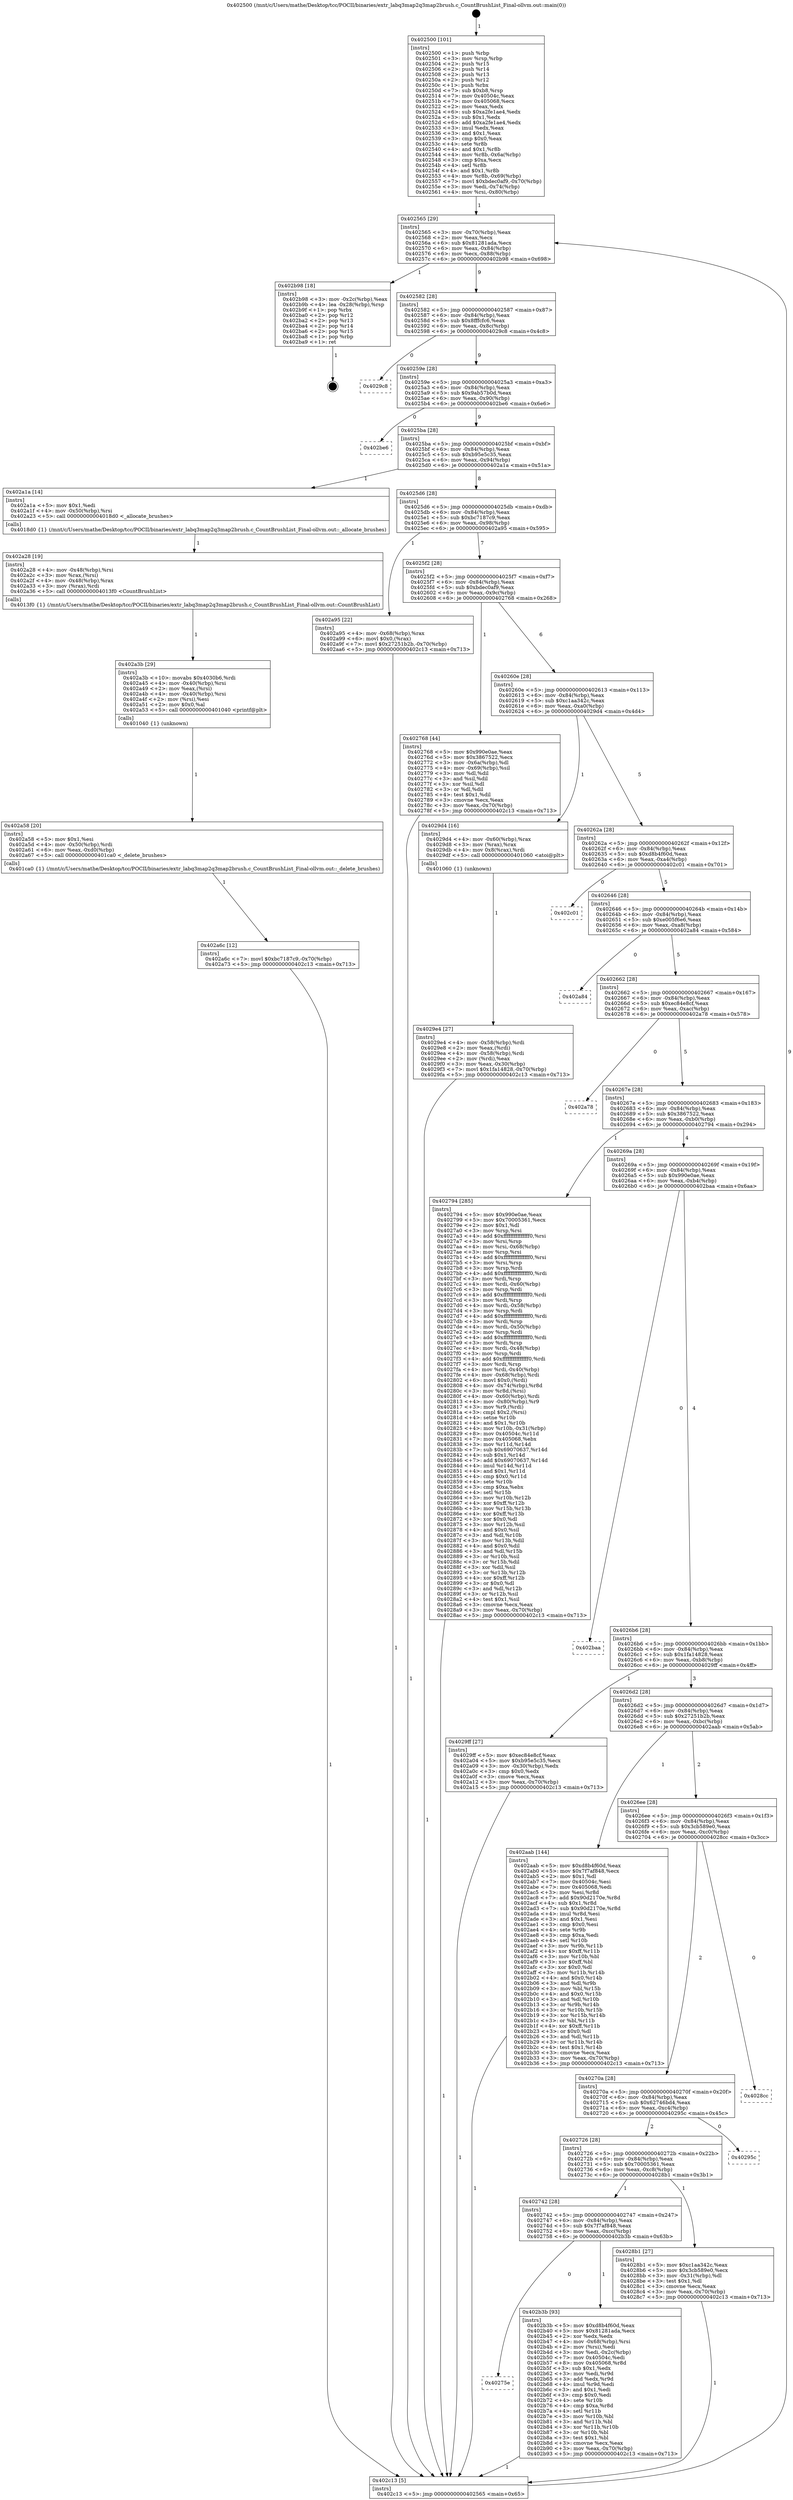digraph "0x402500" {
  label = "0x402500 (/mnt/c/Users/mathe/Desktop/tcc/POCII/binaries/extr_labq3map2q3map2brush.c_CountBrushList_Final-ollvm.out::main(0))"
  labelloc = "t"
  node[shape=record]

  Entry [label="",width=0.3,height=0.3,shape=circle,fillcolor=black,style=filled]
  "0x402565" [label="{
     0x402565 [29]\l
     | [instrs]\l
     &nbsp;&nbsp;0x402565 \<+3\>: mov -0x70(%rbp),%eax\l
     &nbsp;&nbsp;0x402568 \<+2\>: mov %eax,%ecx\l
     &nbsp;&nbsp;0x40256a \<+6\>: sub $0x81281ada,%ecx\l
     &nbsp;&nbsp;0x402570 \<+6\>: mov %eax,-0x84(%rbp)\l
     &nbsp;&nbsp;0x402576 \<+6\>: mov %ecx,-0x88(%rbp)\l
     &nbsp;&nbsp;0x40257c \<+6\>: je 0000000000402b98 \<main+0x698\>\l
  }"]
  "0x402b98" [label="{
     0x402b98 [18]\l
     | [instrs]\l
     &nbsp;&nbsp;0x402b98 \<+3\>: mov -0x2c(%rbp),%eax\l
     &nbsp;&nbsp;0x402b9b \<+4\>: lea -0x28(%rbp),%rsp\l
     &nbsp;&nbsp;0x402b9f \<+1\>: pop %rbx\l
     &nbsp;&nbsp;0x402ba0 \<+2\>: pop %r12\l
     &nbsp;&nbsp;0x402ba2 \<+2\>: pop %r13\l
     &nbsp;&nbsp;0x402ba4 \<+2\>: pop %r14\l
     &nbsp;&nbsp;0x402ba6 \<+2\>: pop %r15\l
     &nbsp;&nbsp;0x402ba8 \<+1\>: pop %rbp\l
     &nbsp;&nbsp;0x402ba9 \<+1\>: ret\l
  }"]
  "0x402582" [label="{
     0x402582 [28]\l
     | [instrs]\l
     &nbsp;&nbsp;0x402582 \<+5\>: jmp 0000000000402587 \<main+0x87\>\l
     &nbsp;&nbsp;0x402587 \<+6\>: mov -0x84(%rbp),%eax\l
     &nbsp;&nbsp;0x40258d \<+5\>: sub $0x8fffcfc6,%eax\l
     &nbsp;&nbsp;0x402592 \<+6\>: mov %eax,-0x8c(%rbp)\l
     &nbsp;&nbsp;0x402598 \<+6\>: je 00000000004029c8 \<main+0x4c8\>\l
  }"]
  Exit [label="",width=0.3,height=0.3,shape=circle,fillcolor=black,style=filled,peripheries=2]
  "0x4029c8" [label="{
     0x4029c8\l
  }", style=dashed]
  "0x40259e" [label="{
     0x40259e [28]\l
     | [instrs]\l
     &nbsp;&nbsp;0x40259e \<+5\>: jmp 00000000004025a3 \<main+0xa3\>\l
     &nbsp;&nbsp;0x4025a3 \<+6\>: mov -0x84(%rbp),%eax\l
     &nbsp;&nbsp;0x4025a9 \<+5\>: sub $0x9ab57b0d,%eax\l
     &nbsp;&nbsp;0x4025ae \<+6\>: mov %eax,-0x90(%rbp)\l
     &nbsp;&nbsp;0x4025b4 \<+6\>: je 0000000000402be6 \<main+0x6e6\>\l
  }"]
  "0x40275e" [label="{
     0x40275e\l
  }", style=dashed]
  "0x402be6" [label="{
     0x402be6\l
  }", style=dashed]
  "0x4025ba" [label="{
     0x4025ba [28]\l
     | [instrs]\l
     &nbsp;&nbsp;0x4025ba \<+5\>: jmp 00000000004025bf \<main+0xbf\>\l
     &nbsp;&nbsp;0x4025bf \<+6\>: mov -0x84(%rbp),%eax\l
     &nbsp;&nbsp;0x4025c5 \<+5\>: sub $0xb95e5c35,%eax\l
     &nbsp;&nbsp;0x4025ca \<+6\>: mov %eax,-0x94(%rbp)\l
     &nbsp;&nbsp;0x4025d0 \<+6\>: je 0000000000402a1a \<main+0x51a\>\l
  }"]
  "0x402b3b" [label="{
     0x402b3b [93]\l
     | [instrs]\l
     &nbsp;&nbsp;0x402b3b \<+5\>: mov $0xd8b4f60d,%eax\l
     &nbsp;&nbsp;0x402b40 \<+5\>: mov $0x81281ada,%ecx\l
     &nbsp;&nbsp;0x402b45 \<+2\>: xor %edx,%edx\l
     &nbsp;&nbsp;0x402b47 \<+4\>: mov -0x68(%rbp),%rsi\l
     &nbsp;&nbsp;0x402b4b \<+2\>: mov (%rsi),%edi\l
     &nbsp;&nbsp;0x402b4d \<+3\>: mov %edi,-0x2c(%rbp)\l
     &nbsp;&nbsp;0x402b50 \<+7\>: mov 0x40504c,%edi\l
     &nbsp;&nbsp;0x402b57 \<+8\>: mov 0x405068,%r8d\l
     &nbsp;&nbsp;0x402b5f \<+3\>: sub $0x1,%edx\l
     &nbsp;&nbsp;0x402b62 \<+3\>: mov %edi,%r9d\l
     &nbsp;&nbsp;0x402b65 \<+3\>: add %edx,%r9d\l
     &nbsp;&nbsp;0x402b68 \<+4\>: imul %r9d,%edi\l
     &nbsp;&nbsp;0x402b6c \<+3\>: and $0x1,%edi\l
     &nbsp;&nbsp;0x402b6f \<+3\>: cmp $0x0,%edi\l
     &nbsp;&nbsp;0x402b72 \<+4\>: sete %r10b\l
     &nbsp;&nbsp;0x402b76 \<+4\>: cmp $0xa,%r8d\l
     &nbsp;&nbsp;0x402b7a \<+4\>: setl %r11b\l
     &nbsp;&nbsp;0x402b7e \<+3\>: mov %r10b,%bl\l
     &nbsp;&nbsp;0x402b81 \<+3\>: and %r11b,%bl\l
     &nbsp;&nbsp;0x402b84 \<+3\>: xor %r11b,%r10b\l
     &nbsp;&nbsp;0x402b87 \<+3\>: or %r10b,%bl\l
     &nbsp;&nbsp;0x402b8a \<+3\>: test $0x1,%bl\l
     &nbsp;&nbsp;0x402b8d \<+3\>: cmovne %ecx,%eax\l
     &nbsp;&nbsp;0x402b90 \<+3\>: mov %eax,-0x70(%rbp)\l
     &nbsp;&nbsp;0x402b93 \<+5\>: jmp 0000000000402c13 \<main+0x713\>\l
  }"]
  "0x402a1a" [label="{
     0x402a1a [14]\l
     | [instrs]\l
     &nbsp;&nbsp;0x402a1a \<+5\>: mov $0x1,%edi\l
     &nbsp;&nbsp;0x402a1f \<+4\>: mov -0x50(%rbp),%rsi\l
     &nbsp;&nbsp;0x402a23 \<+5\>: call 00000000004018d0 \<_allocate_brushes\>\l
     | [calls]\l
     &nbsp;&nbsp;0x4018d0 \{1\} (/mnt/c/Users/mathe/Desktop/tcc/POCII/binaries/extr_labq3map2q3map2brush.c_CountBrushList_Final-ollvm.out::_allocate_brushes)\l
  }"]
  "0x4025d6" [label="{
     0x4025d6 [28]\l
     | [instrs]\l
     &nbsp;&nbsp;0x4025d6 \<+5\>: jmp 00000000004025db \<main+0xdb\>\l
     &nbsp;&nbsp;0x4025db \<+6\>: mov -0x84(%rbp),%eax\l
     &nbsp;&nbsp;0x4025e1 \<+5\>: sub $0xbc7187c9,%eax\l
     &nbsp;&nbsp;0x4025e6 \<+6\>: mov %eax,-0x98(%rbp)\l
     &nbsp;&nbsp;0x4025ec \<+6\>: je 0000000000402a95 \<main+0x595\>\l
  }"]
  "0x402a6c" [label="{
     0x402a6c [12]\l
     | [instrs]\l
     &nbsp;&nbsp;0x402a6c \<+7\>: movl $0xbc7187c9,-0x70(%rbp)\l
     &nbsp;&nbsp;0x402a73 \<+5\>: jmp 0000000000402c13 \<main+0x713\>\l
  }"]
  "0x402a95" [label="{
     0x402a95 [22]\l
     | [instrs]\l
     &nbsp;&nbsp;0x402a95 \<+4\>: mov -0x68(%rbp),%rax\l
     &nbsp;&nbsp;0x402a99 \<+6\>: movl $0x0,(%rax)\l
     &nbsp;&nbsp;0x402a9f \<+7\>: movl $0x27251b2b,-0x70(%rbp)\l
     &nbsp;&nbsp;0x402aa6 \<+5\>: jmp 0000000000402c13 \<main+0x713\>\l
  }"]
  "0x4025f2" [label="{
     0x4025f2 [28]\l
     | [instrs]\l
     &nbsp;&nbsp;0x4025f2 \<+5\>: jmp 00000000004025f7 \<main+0xf7\>\l
     &nbsp;&nbsp;0x4025f7 \<+6\>: mov -0x84(%rbp),%eax\l
     &nbsp;&nbsp;0x4025fd \<+5\>: sub $0xbdec0af9,%eax\l
     &nbsp;&nbsp;0x402602 \<+6\>: mov %eax,-0x9c(%rbp)\l
     &nbsp;&nbsp;0x402608 \<+6\>: je 0000000000402768 \<main+0x268\>\l
  }"]
  "0x402a58" [label="{
     0x402a58 [20]\l
     | [instrs]\l
     &nbsp;&nbsp;0x402a58 \<+5\>: mov $0x1,%esi\l
     &nbsp;&nbsp;0x402a5d \<+4\>: mov -0x50(%rbp),%rdi\l
     &nbsp;&nbsp;0x402a61 \<+6\>: mov %eax,-0xd0(%rbp)\l
     &nbsp;&nbsp;0x402a67 \<+5\>: call 0000000000401ca0 \<_delete_brushes\>\l
     | [calls]\l
     &nbsp;&nbsp;0x401ca0 \{1\} (/mnt/c/Users/mathe/Desktop/tcc/POCII/binaries/extr_labq3map2q3map2brush.c_CountBrushList_Final-ollvm.out::_delete_brushes)\l
  }"]
  "0x402768" [label="{
     0x402768 [44]\l
     | [instrs]\l
     &nbsp;&nbsp;0x402768 \<+5\>: mov $0x990e0ae,%eax\l
     &nbsp;&nbsp;0x40276d \<+5\>: mov $0x3867522,%ecx\l
     &nbsp;&nbsp;0x402772 \<+3\>: mov -0x6a(%rbp),%dl\l
     &nbsp;&nbsp;0x402775 \<+4\>: mov -0x69(%rbp),%sil\l
     &nbsp;&nbsp;0x402779 \<+3\>: mov %dl,%dil\l
     &nbsp;&nbsp;0x40277c \<+3\>: and %sil,%dil\l
     &nbsp;&nbsp;0x40277f \<+3\>: xor %sil,%dl\l
     &nbsp;&nbsp;0x402782 \<+3\>: or %dl,%dil\l
     &nbsp;&nbsp;0x402785 \<+4\>: test $0x1,%dil\l
     &nbsp;&nbsp;0x402789 \<+3\>: cmovne %ecx,%eax\l
     &nbsp;&nbsp;0x40278c \<+3\>: mov %eax,-0x70(%rbp)\l
     &nbsp;&nbsp;0x40278f \<+5\>: jmp 0000000000402c13 \<main+0x713\>\l
  }"]
  "0x40260e" [label="{
     0x40260e [28]\l
     | [instrs]\l
     &nbsp;&nbsp;0x40260e \<+5\>: jmp 0000000000402613 \<main+0x113\>\l
     &nbsp;&nbsp;0x402613 \<+6\>: mov -0x84(%rbp),%eax\l
     &nbsp;&nbsp;0x402619 \<+5\>: sub $0xc1aa342c,%eax\l
     &nbsp;&nbsp;0x40261e \<+6\>: mov %eax,-0xa0(%rbp)\l
     &nbsp;&nbsp;0x402624 \<+6\>: je 00000000004029d4 \<main+0x4d4\>\l
  }"]
  "0x402c13" [label="{
     0x402c13 [5]\l
     | [instrs]\l
     &nbsp;&nbsp;0x402c13 \<+5\>: jmp 0000000000402565 \<main+0x65\>\l
  }"]
  "0x402500" [label="{
     0x402500 [101]\l
     | [instrs]\l
     &nbsp;&nbsp;0x402500 \<+1\>: push %rbp\l
     &nbsp;&nbsp;0x402501 \<+3\>: mov %rsp,%rbp\l
     &nbsp;&nbsp;0x402504 \<+2\>: push %r15\l
     &nbsp;&nbsp;0x402506 \<+2\>: push %r14\l
     &nbsp;&nbsp;0x402508 \<+2\>: push %r13\l
     &nbsp;&nbsp;0x40250a \<+2\>: push %r12\l
     &nbsp;&nbsp;0x40250c \<+1\>: push %rbx\l
     &nbsp;&nbsp;0x40250d \<+7\>: sub $0xb8,%rsp\l
     &nbsp;&nbsp;0x402514 \<+7\>: mov 0x40504c,%eax\l
     &nbsp;&nbsp;0x40251b \<+7\>: mov 0x405068,%ecx\l
     &nbsp;&nbsp;0x402522 \<+2\>: mov %eax,%edx\l
     &nbsp;&nbsp;0x402524 \<+6\>: sub $0xa2fe1ae4,%edx\l
     &nbsp;&nbsp;0x40252a \<+3\>: sub $0x1,%edx\l
     &nbsp;&nbsp;0x40252d \<+6\>: add $0xa2fe1ae4,%edx\l
     &nbsp;&nbsp;0x402533 \<+3\>: imul %edx,%eax\l
     &nbsp;&nbsp;0x402536 \<+3\>: and $0x1,%eax\l
     &nbsp;&nbsp;0x402539 \<+3\>: cmp $0x0,%eax\l
     &nbsp;&nbsp;0x40253c \<+4\>: sete %r8b\l
     &nbsp;&nbsp;0x402540 \<+4\>: and $0x1,%r8b\l
     &nbsp;&nbsp;0x402544 \<+4\>: mov %r8b,-0x6a(%rbp)\l
     &nbsp;&nbsp;0x402548 \<+3\>: cmp $0xa,%ecx\l
     &nbsp;&nbsp;0x40254b \<+4\>: setl %r8b\l
     &nbsp;&nbsp;0x40254f \<+4\>: and $0x1,%r8b\l
     &nbsp;&nbsp;0x402553 \<+4\>: mov %r8b,-0x69(%rbp)\l
     &nbsp;&nbsp;0x402557 \<+7\>: movl $0xbdec0af9,-0x70(%rbp)\l
     &nbsp;&nbsp;0x40255e \<+3\>: mov %edi,-0x74(%rbp)\l
     &nbsp;&nbsp;0x402561 \<+4\>: mov %rsi,-0x80(%rbp)\l
  }"]
  "0x402a3b" [label="{
     0x402a3b [29]\l
     | [instrs]\l
     &nbsp;&nbsp;0x402a3b \<+10\>: movabs $0x4030b6,%rdi\l
     &nbsp;&nbsp;0x402a45 \<+4\>: mov -0x40(%rbp),%rsi\l
     &nbsp;&nbsp;0x402a49 \<+2\>: mov %eax,(%rsi)\l
     &nbsp;&nbsp;0x402a4b \<+4\>: mov -0x40(%rbp),%rsi\l
     &nbsp;&nbsp;0x402a4f \<+2\>: mov (%rsi),%esi\l
     &nbsp;&nbsp;0x402a51 \<+2\>: mov $0x0,%al\l
     &nbsp;&nbsp;0x402a53 \<+5\>: call 0000000000401040 \<printf@plt\>\l
     | [calls]\l
     &nbsp;&nbsp;0x401040 \{1\} (unknown)\l
  }"]
  "0x4029d4" [label="{
     0x4029d4 [16]\l
     | [instrs]\l
     &nbsp;&nbsp;0x4029d4 \<+4\>: mov -0x60(%rbp),%rax\l
     &nbsp;&nbsp;0x4029d8 \<+3\>: mov (%rax),%rax\l
     &nbsp;&nbsp;0x4029db \<+4\>: mov 0x8(%rax),%rdi\l
     &nbsp;&nbsp;0x4029df \<+5\>: call 0000000000401060 \<atoi@plt\>\l
     | [calls]\l
     &nbsp;&nbsp;0x401060 \{1\} (unknown)\l
  }"]
  "0x40262a" [label="{
     0x40262a [28]\l
     | [instrs]\l
     &nbsp;&nbsp;0x40262a \<+5\>: jmp 000000000040262f \<main+0x12f\>\l
     &nbsp;&nbsp;0x40262f \<+6\>: mov -0x84(%rbp),%eax\l
     &nbsp;&nbsp;0x402635 \<+5\>: sub $0xd8b4f60d,%eax\l
     &nbsp;&nbsp;0x40263a \<+6\>: mov %eax,-0xa4(%rbp)\l
     &nbsp;&nbsp;0x402640 \<+6\>: je 0000000000402c01 \<main+0x701\>\l
  }"]
  "0x402a28" [label="{
     0x402a28 [19]\l
     | [instrs]\l
     &nbsp;&nbsp;0x402a28 \<+4\>: mov -0x48(%rbp),%rsi\l
     &nbsp;&nbsp;0x402a2c \<+3\>: mov %rax,(%rsi)\l
     &nbsp;&nbsp;0x402a2f \<+4\>: mov -0x48(%rbp),%rax\l
     &nbsp;&nbsp;0x402a33 \<+3\>: mov (%rax),%rdi\l
     &nbsp;&nbsp;0x402a36 \<+5\>: call 00000000004013f0 \<CountBrushList\>\l
     | [calls]\l
     &nbsp;&nbsp;0x4013f0 \{1\} (/mnt/c/Users/mathe/Desktop/tcc/POCII/binaries/extr_labq3map2q3map2brush.c_CountBrushList_Final-ollvm.out::CountBrushList)\l
  }"]
  "0x402c01" [label="{
     0x402c01\l
  }", style=dashed]
  "0x402646" [label="{
     0x402646 [28]\l
     | [instrs]\l
     &nbsp;&nbsp;0x402646 \<+5\>: jmp 000000000040264b \<main+0x14b\>\l
     &nbsp;&nbsp;0x40264b \<+6\>: mov -0x84(%rbp),%eax\l
     &nbsp;&nbsp;0x402651 \<+5\>: sub $0xe005f6e6,%eax\l
     &nbsp;&nbsp;0x402656 \<+6\>: mov %eax,-0xa8(%rbp)\l
     &nbsp;&nbsp;0x40265c \<+6\>: je 0000000000402a84 \<main+0x584\>\l
  }"]
  "0x4029e4" [label="{
     0x4029e4 [27]\l
     | [instrs]\l
     &nbsp;&nbsp;0x4029e4 \<+4\>: mov -0x58(%rbp),%rdi\l
     &nbsp;&nbsp;0x4029e8 \<+2\>: mov %eax,(%rdi)\l
     &nbsp;&nbsp;0x4029ea \<+4\>: mov -0x58(%rbp),%rdi\l
     &nbsp;&nbsp;0x4029ee \<+2\>: mov (%rdi),%eax\l
     &nbsp;&nbsp;0x4029f0 \<+3\>: mov %eax,-0x30(%rbp)\l
     &nbsp;&nbsp;0x4029f3 \<+7\>: movl $0x1fa14828,-0x70(%rbp)\l
     &nbsp;&nbsp;0x4029fa \<+5\>: jmp 0000000000402c13 \<main+0x713\>\l
  }"]
  "0x402a84" [label="{
     0x402a84\l
  }", style=dashed]
  "0x402662" [label="{
     0x402662 [28]\l
     | [instrs]\l
     &nbsp;&nbsp;0x402662 \<+5\>: jmp 0000000000402667 \<main+0x167\>\l
     &nbsp;&nbsp;0x402667 \<+6\>: mov -0x84(%rbp),%eax\l
     &nbsp;&nbsp;0x40266d \<+5\>: sub $0xec84e8cf,%eax\l
     &nbsp;&nbsp;0x402672 \<+6\>: mov %eax,-0xac(%rbp)\l
     &nbsp;&nbsp;0x402678 \<+6\>: je 0000000000402a78 \<main+0x578\>\l
  }"]
  "0x402742" [label="{
     0x402742 [28]\l
     | [instrs]\l
     &nbsp;&nbsp;0x402742 \<+5\>: jmp 0000000000402747 \<main+0x247\>\l
     &nbsp;&nbsp;0x402747 \<+6\>: mov -0x84(%rbp),%eax\l
     &nbsp;&nbsp;0x40274d \<+5\>: sub $0x7f7af848,%eax\l
     &nbsp;&nbsp;0x402752 \<+6\>: mov %eax,-0xcc(%rbp)\l
     &nbsp;&nbsp;0x402758 \<+6\>: je 0000000000402b3b \<main+0x63b\>\l
  }"]
  "0x402a78" [label="{
     0x402a78\l
  }", style=dashed]
  "0x40267e" [label="{
     0x40267e [28]\l
     | [instrs]\l
     &nbsp;&nbsp;0x40267e \<+5\>: jmp 0000000000402683 \<main+0x183\>\l
     &nbsp;&nbsp;0x402683 \<+6\>: mov -0x84(%rbp),%eax\l
     &nbsp;&nbsp;0x402689 \<+5\>: sub $0x3867522,%eax\l
     &nbsp;&nbsp;0x40268e \<+6\>: mov %eax,-0xb0(%rbp)\l
     &nbsp;&nbsp;0x402694 \<+6\>: je 0000000000402794 \<main+0x294\>\l
  }"]
  "0x4028b1" [label="{
     0x4028b1 [27]\l
     | [instrs]\l
     &nbsp;&nbsp;0x4028b1 \<+5\>: mov $0xc1aa342c,%eax\l
     &nbsp;&nbsp;0x4028b6 \<+5\>: mov $0x3cb589e0,%ecx\l
     &nbsp;&nbsp;0x4028bb \<+3\>: mov -0x31(%rbp),%dl\l
     &nbsp;&nbsp;0x4028be \<+3\>: test $0x1,%dl\l
     &nbsp;&nbsp;0x4028c1 \<+3\>: cmovne %ecx,%eax\l
     &nbsp;&nbsp;0x4028c4 \<+3\>: mov %eax,-0x70(%rbp)\l
     &nbsp;&nbsp;0x4028c7 \<+5\>: jmp 0000000000402c13 \<main+0x713\>\l
  }"]
  "0x402794" [label="{
     0x402794 [285]\l
     | [instrs]\l
     &nbsp;&nbsp;0x402794 \<+5\>: mov $0x990e0ae,%eax\l
     &nbsp;&nbsp;0x402799 \<+5\>: mov $0x70005361,%ecx\l
     &nbsp;&nbsp;0x40279e \<+2\>: mov $0x1,%dl\l
     &nbsp;&nbsp;0x4027a0 \<+3\>: mov %rsp,%rsi\l
     &nbsp;&nbsp;0x4027a3 \<+4\>: add $0xfffffffffffffff0,%rsi\l
     &nbsp;&nbsp;0x4027a7 \<+3\>: mov %rsi,%rsp\l
     &nbsp;&nbsp;0x4027aa \<+4\>: mov %rsi,-0x68(%rbp)\l
     &nbsp;&nbsp;0x4027ae \<+3\>: mov %rsp,%rsi\l
     &nbsp;&nbsp;0x4027b1 \<+4\>: add $0xfffffffffffffff0,%rsi\l
     &nbsp;&nbsp;0x4027b5 \<+3\>: mov %rsi,%rsp\l
     &nbsp;&nbsp;0x4027b8 \<+3\>: mov %rsp,%rdi\l
     &nbsp;&nbsp;0x4027bb \<+4\>: add $0xfffffffffffffff0,%rdi\l
     &nbsp;&nbsp;0x4027bf \<+3\>: mov %rdi,%rsp\l
     &nbsp;&nbsp;0x4027c2 \<+4\>: mov %rdi,-0x60(%rbp)\l
     &nbsp;&nbsp;0x4027c6 \<+3\>: mov %rsp,%rdi\l
     &nbsp;&nbsp;0x4027c9 \<+4\>: add $0xfffffffffffffff0,%rdi\l
     &nbsp;&nbsp;0x4027cd \<+3\>: mov %rdi,%rsp\l
     &nbsp;&nbsp;0x4027d0 \<+4\>: mov %rdi,-0x58(%rbp)\l
     &nbsp;&nbsp;0x4027d4 \<+3\>: mov %rsp,%rdi\l
     &nbsp;&nbsp;0x4027d7 \<+4\>: add $0xfffffffffffffff0,%rdi\l
     &nbsp;&nbsp;0x4027db \<+3\>: mov %rdi,%rsp\l
     &nbsp;&nbsp;0x4027de \<+4\>: mov %rdi,-0x50(%rbp)\l
     &nbsp;&nbsp;0x4027e2 \<+3\>: mov %rsp,%rdi\l
     &nbsp;&nbsp;0x4027e5 \<+4\>: add $0xfffffffffffffff0,%rdi\l
     &nbsp;&nbsp;0x4027e9 \<+3\>: mov %rdi,%rsp\l
     &nbsp;&nbsp;0x4027ec \<+4\>: mov %rdi,-0x48(%rbp)\l
     &nbsp;&nbsp;0x4027f0 \<+3\>: mov %rsp,%rdi\l
     &nbsp;&nbsp;0x4027f3 \<+4\>: add $0xfffffffffffffff0,%rdi\l
     &nbsp;&nbsp;0x4027f7 \<+3\>: mov %rdi,%rsp\l
     &nbsp;&nbsp;0x4027fa \<+4\>: mov %rdi,-0x40(%rbp)\l
     &nbsp;&nbsp;0x4027fe \<+4\>: mov -0x68(%rbp),%rdi\l
     &nbsp;&nbsp;0x402802 \<+6\>: movl $0x0,(%rdi)\l
     &nbsp;&nbsp;0x402808 \<+4\>: mov -0x74(%rbp),%r8d\l
     &nbsp;&nbsp;0x40280c \<+3\>: mov %r8d,(%rsi)\l
     &nbsp;&nbsp;0x40280f \<+4\>: mov -0x60(%rbp),%rdi\l
     &nbsp;&nbsp;0x402813 \<+4\>: mov -0x80(%rbp),%r9\l
     &nbsp;&nbsp;0x402817 \<+3\>: mov %r9,(%rdi)\l
     &nbsp;&nbsp;0x40281a \<+3\>: cmpl $0x2,(%rsi)\l
     &nbsp;&nbsp;0x40281d \<+4\>: setne %r10b\l
     &nbsp;&nbsp;0x402821 \<+4\>: and $0x1,%r10b\l
     &nbsp;&nbsp;0x402825 \<+4\>: mov %r10b,-0x31(%rbp)\l
     &nbsp;&nbsp;0x402829 \<+8\>: mov 0x40504c,%r11d\l
     &nbsp;&nbsp;0x402831 \<+7\>: mov 0x405068,%ebx\l
     &nbsp;&nbsp;0x402838 \<+3\>: mov %r11d,%r14d\l
     &nbsp;&nbsp;0x40283b \<+7\>: sub $0x69070637,%r14d\l
     &nbsp;&nbsp;0x402842 \<+4\>: sub $0x1,%r14d\l
     &nbsp;&nbsp;0x402846 \<+7\>: add $0x69070637,%r14d\l
     &nbsp;&nbsp;0x40284d \<+4\>: imul %r14d,%r11d\l
     &nbsp;&nbsp;0x402851 \<+4\>: and $0x1,%r11d\l
     &nbsp;&nbsp;0x402855 \<+4\>: cmp $0x0,%r11d\l
     &nbsp;&nbsp;0x402859 \<+4\>: sete %r10b\l
     &nbsp;&nbsp;0x40285d \<+3\>: cmp $0xa,%ebx\l
     &nbsp;&nbsp;0x402860 \<+4\>: setl %r15b\l
     &nbsp;&nbsp;0x402864 \<+3\>: mov %r10b,%r12b\l
     &nbsp;&nbsp;0x402867 \<+4\>: xor $0xff,%r12b\l
     &nbsp;&nbsp;0x40286b \<+3\>: mov %r15b,%r13b\l
     &nbsp;&nbsp;0x40286e \<+4\>: xor $0xff,%r13b\l
     &nbsp;&nbsp;0x402872 \<+3\>: xor $0x0,%dl\l
     &nbsp;&nbsp;0x402875 \<+3\>: mov %r12b,%sil\l
     &nbsp;&nbsp;0x402878 \<+4\>: and $0x0,%sil\l
     &nbsp;&nbsp;0x40287c \<+3\>: and %dl,%r10b\l
     &nbsp;&nbsp;0x40287f \<+3\>: mov %r13b,%dil\l
     &nbsp;&nbsp;0x402882 \<+4\>: and $0x0,%dil\l
     &nbsp;&nbsp;0x402886 \<+3\>: and %dl,%r15b\l
     &nbsp;&nbsp;0x402889 \<+3\>: or %r10b,%sil\l
     &nbsp;&nbsp;0x40288c \<+3\>: or %r15b,%dil\l
     &nbsp;&nbsp;0x40288f \<+3\>: xor %dil,%sil\l
     &nbsp;&nbsp;0x402892 \<+3\>: or %r13b,%r12b\l
     &nbsp;&nbsp;0x402895 \<+4\>: xor $0xff,%r12b\l
     &nbsp;&nbsp;0x402899 \<+3\>: or $0x0,%dl\l
     &nbsp;&nbsp;0x40289c \<+3\>: and %dl,%r12b\l
     &nbsp;&nbsp;0x40289f \<+3\>: or %r12b,%sil\l
     &nbsp;&nbsp;0x4028a2 \<+4\>: test $0x1,%sil\l
     &nbsp;&nbsp;0x4028a6 \<+3\>: cmovne %ecx,%eax\l
     &nbsp;&nbsp;0x4028a9 \<+3\>: mov %eax,-0x70(%rbp)\l
     &nbsp;&nbsp;0x4028ac \<+5\>: jmp 0000000000402c13 \<main+0x713\>\l
  }"]
  "0x40269a" [label="{
     0x40269a [28]\l
     | [instrs]\l
     &nbsp;&nbsp;0x40269a \<+5\>: jmp 000000000040269f \<main+0x19f\>\l
     &nbsp;&nbsp;0x40269f \<+6\>: mov -0x84(%rbp),%eax\l
     &nbsp;&nbsp;0x4026a5 \<+5\>: sub $0x990e0ae,%eax\l
     &nbsp;&nbsp;0x4026aa \<+6\>: mov %eax,-0xb4(%rbp)\l
     &nbsp;&nbsp;0x4026b0 \<+6\>: je 0000000000402baa \<main+0x6aa\>\l
  }"]
  "0x402726" [label="{
     0x402726 [28]\l
     | [instrs]\l
     &nbsp;&nbsp;0x402726 \<+5\>: jmp 000000000040272b \<main+0x22b\>\l
     &nbsp;&nbsp;0x40272b \<+6\>: mov -0x84(%rbp),%eax\l
     &nbsp;&nbsp;0x402731 \<+5\>: sub $0x70005361,%eax\l
     &nbsp;&nbsp;0x402736 \<+6\>: mov %eax,-0xc8(%rbp)\l
     &nbsp;&nbsp;0x40273c \<+6\>: je 00000000004028b1 \<main+0x3b1\>\l
  }"]
  "0x40295c" [label="{
     0x40295c\l
  }", style=dashed]
  "0x402baa" [label="{
     0x402baa\l
  }", style=dashed]
  "0x4026b6" [label="{
     0x4026b6 [28]\l
     | [instrs]\l
     &nbsp;&nbsp;0x4026b6 \<+5\>: jmp 00000000004026bb \<main+0x1bb\>\l
     &nbsp;&nbsp;0x4026bb \<+6\>: mov -0x84(%rbp),%eax\l
     &nbsp;&nbsp;0x4026c1 \<+5\>: sub $0x1fa14828,%eax\l
     &nbsp;&nbsp;0x4026c6 \<+6\>: mov %eax,-0xb8(%rbp)\l
     &nbsp;&nbsp;0x4026cc \<+6\>: je 00000000004029ff \<main+0x4ff\>\l
  }"]
  "0x40270a" [label="{
     0x40270a [28]\l
     | [instrs]\l
     &nbsp;&nbsp;0x40270a \<+5\>: jmp 000000000040270f \<main+0x20f\>\l
     &nbsp;&nbsp;0x40270f \<+6\>: mov -0x84(%rbp),%eax\l
     &nbsp;&nbsp;0x402715 \<+5\>: sub $0x62746bd4,%eax\l
     &nbsp;&nbsp;0x40271a \<+6\>: mov %eax,-0xc4(%rbp)\l
     &nbsp;&nbsp;0x402720 \<+6\>: je 000000000040295c \<main+0x45c\>\l
  }"]
  "0x4029ff" [label="{
     0x4029ff [27]\l
     | [instrs]\l
     &nbsp;&nbsp;0x4029ff \<+5\>: mov $0xec84e8cf,%eax\l
     &nbsp;&nbsp;0x402a04 \<+5\>: mov $0xb95e5c35,%ecx\l
     &nbsp;&nbsp;0x402a09 \<+3\>: mov -0x30(%rbp),%edx\l
     &nbsp;&nbsp;0x402a0c \<+3\>: cmp $0x0,%edx\l
     &nbsp;&nbsp;0x402a0f \<+3\>: cmove %ecx,%eax\l
     &nbsp;&nbsp;0x402a12 \<+3\>: mov %eax,-0x70(%rbp)\l
     &nbsp;&nbsp;0x402a15 \<+5\>: jmp 0000000000402c13 \<main+0x713\>\l
  }"]
  "0x4026d2" [label="{
     0x4026d2 [28]\l
     | [instrs]\l
     &nbsp;&nbsp;0x4026d2 \<+5\>: jmp 00000000004026d7 \<main+0x1d7\>\l
     &nbsp;&nbsp;0x4026d7 \<+6\>: mov -0x84(%rbp),%eax\l
     &nbsp;&nbsp;0x4026dd \<+5\>: sub $0x27251b2b,%eax\l
     &nbsp;&nbsp;0x4026e2 \<+6\>: mov %eax,-0xbc(%rbp)\l
     &nbsp;&nbsp;0x4026e8 \<+6\>: je 0000000000402aab \<main+0x5ab\>\l
  }"]
  "0x4028cc" [label="{
     0x4028cc\l
  }", style=dashed]
  "0x402aab" [label="{
     0x402aab [144]\l
     | [instrs]\l
     &nbsp;&nbsp;0x402aab \<+5\>: mov $0xd8b4f60d,%eax\l
     &nbsp;&nbsp;0x402ab0 \<+5\>: mov $0x7f7af848,%ecx\l
     &nbsp;&nbsp;0x402ab5 \<+2\>: mov $0x1,%dl\l
     &nbsp;&nbsp;0x402ab7 \<+7\>: mov 0x40504c,%esi\l
     &nbsp;&nbsp;0x402abe \<+7\>: mov 0x405068,%edi\l
     &nbsp;&nbsp;0x402ac5 \<+3\>: mov %esi,%r8d\l
     &nbsp;&nbsp;0x402ac8 \<+7\>: add $0x90d2170e,%r8d\l
     &nbsp;&nbsp;0x402acf \<+4\>: sub $0x1,%r8d\l
     &nbsp;&nbsp;0x402ad3 \<+7\>: sub $0x90d2170e,%r8d\l
     &nbsp;&nbsp;0x402ada \<+4\>: imul %r8d,%esi\l
     &nbsp;&nbsp;0x402ade \<+3\>: and $0x1,%esi\l
     &nbsp;&nbsp;0x402ae1 \<+3\>: cmp $0x0,%esi\l
     &nbsp;&nbsp;0x402ae4 \<+4\>: sete %r9b\l
     &nbsp;&nbsp;0x402ae8 \<+3\>: cmp $0xa,%edi\l
     &nbsp;&nbsp;0x402aeb \<+4\>: setl %r10b\l
     &nbsp;&nbsp;0x402aef \<+3\>: mov %r9b,%r11b\l
     &nbsp;&nbsp;0x402af2 \<+4\>: xor $0xff,%r11b\l
     &nbsp;&nbsp;0x402af6 \<+3\>: mov %r10b,%bl\l
     &nbsp;&nbsp;0x402af9 \<+3\>: xor $0xff,%bl\l
     &nbsp;&nbsp;0x402afc \<+3\>: xor $0x0,%dl\l
     &nbsp;&nbsp;0x402aff \<+3\>: mov %r11b,%r14b\l
     &nbsp;&nbsp;0x402b02 \<+4\>: and $0x0,%r14b\l
     &nbsp;&nbsp;0x402b06 \<+3\>: and %dl,%r9b\l
     &nbsp;&nbsp;0x402b09 \<+3\>: mov %bl,%r15b\l
     &nbsp;&nbsp;0x402b0c \<+4\>: and $0x0,%r15b\l
     &nbsp;&nbsp;0x402b10 \<+3\>: and %dl,%r10b\l
     &nbsp;&nbsp;0x402b13 \<+3\>: or %r9b,%r14b\l
     &nbsp;&nbsp;0x402b16 \<+3\>: or %r10b,%r15b\l
     &nbsp;&nbsp;0x402b19 \<+3\>: xor %r15b,%r14b\l
     &nbsp;&nbsp;0x402b1c \<+3\>: or %bl,%r11b\l
     &nbsp;&nbsp;0x402b1f \<+4\>: xor $0xff,%r11b\l
     &nbsp;&nbsp;0x402b23 \<+3\>: or $0x0,%dl\l
     &nbsp;&nbsp;0x402b26 \<+3\>: and %dl,%r11b\l
     &nbsp;&nbsp;0x402b29 \<+3\>: or %r11b,%r14b\l
     &nbsp;&nbsp;0x402b2c \<+4\>: test $0x1,%r14b\l
     &nbsp;&nbsp;0x402b30 \<+3\>: cmovne %ecx,%eax\l
     &nbsp;&nbsp;0x402b33 \<+3\>: mov %eax,-0x70(%rbp)\l
     &nbsp;&nbsp;0x402b36 \<+5\>: jmp 0000000000402c13 \<main+0x713\>\l
  }"]
  "0x4026ee" [label="{
     0x4026ee [28]\l
     | [instrs]\l
     &nbsp;&nbsp;0x4026ee \<+5\>: jmp 00000000004026f3 \<main+0x1f3\>\l
     &nbsp;&nbsp;0x4026f3 \<+6\>: mov -0x84(%rbp),%eax\l
     &nbsp;&nbsp;0x4026f9 \<+5\>: sub $0x3cb589e0,%eax\l
     &nbsp;&nbsp;0x4026fe \<+6\>: mov %eax,-0xc0(%rbp)\l
     &nbsp;&nbsp;0x402704 \<+6\>: je 00000000004028cc \<main+0x3cc\>\l
  }"]
  Entry -> "0x402500" [label=" 1"]
  "0x402565" -> "0x402b98" [label=" 1"]
  "0x402565" -> "0x402582" [label=" 9"]
  "0x402b98" -> Exit [label=" 1"]
  "0x402582" -> "0x4029c8" [label=" 0"]
  "0x402582" -> "0x40259e" [label=" 9"]
  "0x402b3b" -> "0x402c13" [label=" 1"]
  "0x40259e" -> "0x402be6" [label=" 0"]
  "0x40259e" -> "0x4025ba" [label=" 9"]
  "0x402742" -> "0x40275e" [label=" 0"]
  "0x4025ba" -> "0x402a1a" [label=" 1"]
  "0x4025ba" -> "0x4025d6" [label=" 8"]
  "0x402742" -> "0x402b3b" [label=" 1"]
  "0x4025d6" -> "0x402a95" [label=" 1"]
  "0x4025d6" -> "0x4025f2" [label=" 7"]
  "0x402aab" -> "0x402c13" [label=" 1"]
  "0x4025f2" -> "0x402768" [label=" 1"]
  "0x4025f2" -> "0x40260e" [label=" 6"]
  "0x402768" -> "0x402c13" [label=" 1"]
  "0x402500" -> "0x402565" [label=" 1"]
  "0x402c13" -> "0x402565" [label=" 9"]
  "0x402a95" -> "0x402c13" [label=" 1"]
  "0x40260e" -> "0x4029d4" [label=" 1"]
  "0x40260e" -> "0x40262a" [label=" 5"]
  "0x402a6c" -> "0x402c13" [label=" 1"]
  "0x40262a" -> "0x402c01" [label=" 0"]
  "0x40262a" -> "0x402646" [label=" 5"]
  "0x402a58" -> "0x402a6c" [label=" 1"]
  "0x402646" -> "0x402a84" [label=" 0"]
  "0x402646" -> "0x402662" [label=" 5"]
  "0x402a3b" -> "0x402a58" [label=" 1"]
  "0x402662" -> "0x402a78" [label=" 0"]
  "0x402662" -> "0x40267e" [label=" 5"]
  "0x402a28" -> "0x402a3b" [label=" 1"]
  "0x40267e" -> "0x402794" [label=" 1"]
  "0x40267e" -> "0x40269a" [label=" 4"]
  "0x402a1a" -> "0x402a28" [label=" 1"]
  "0x402794" -> "0x402c13" [label=" 1"]
  "0x4029e4" -> "0x402c13" [label=" 1"]
  "0x40269a" -> "0x402baa" [label=" 0"]
  "0x40269a" -> "0x4026b6" [label=" 4"]
  "0x4029d4" -> "0x4029e4" [label=" 1"]
  "0x4026b6" -> "0x4029ff" [label=" 1"]
  "0x4026b6" -> "0x4026d2" [label=" 3"]
  "0x402726" -> "0x402742" [label=" 1"]
  "0x4026d2" -> "0x402aab" [label=" 1"]
  "0x4026d2" -> "0x4026ee" [label=" 2"]
  "0x402726" -> "0x4028b1" [label=" 1"]
  "0x4026ee" -> "0x4028cc" [label=" 0"]
  "0x4026ee" -> "0x40270a" [label=" 2"]
  "0x4028b1" -> "0x402c13" [label=" 1"]
  "0x40270a" -> "0x40295c" [label=" 0"]
  "0x40270a" -> "0x402726" [label=" 2"]
  "0x4029ff" -> "0x402c13" [label=" 1"]
}
